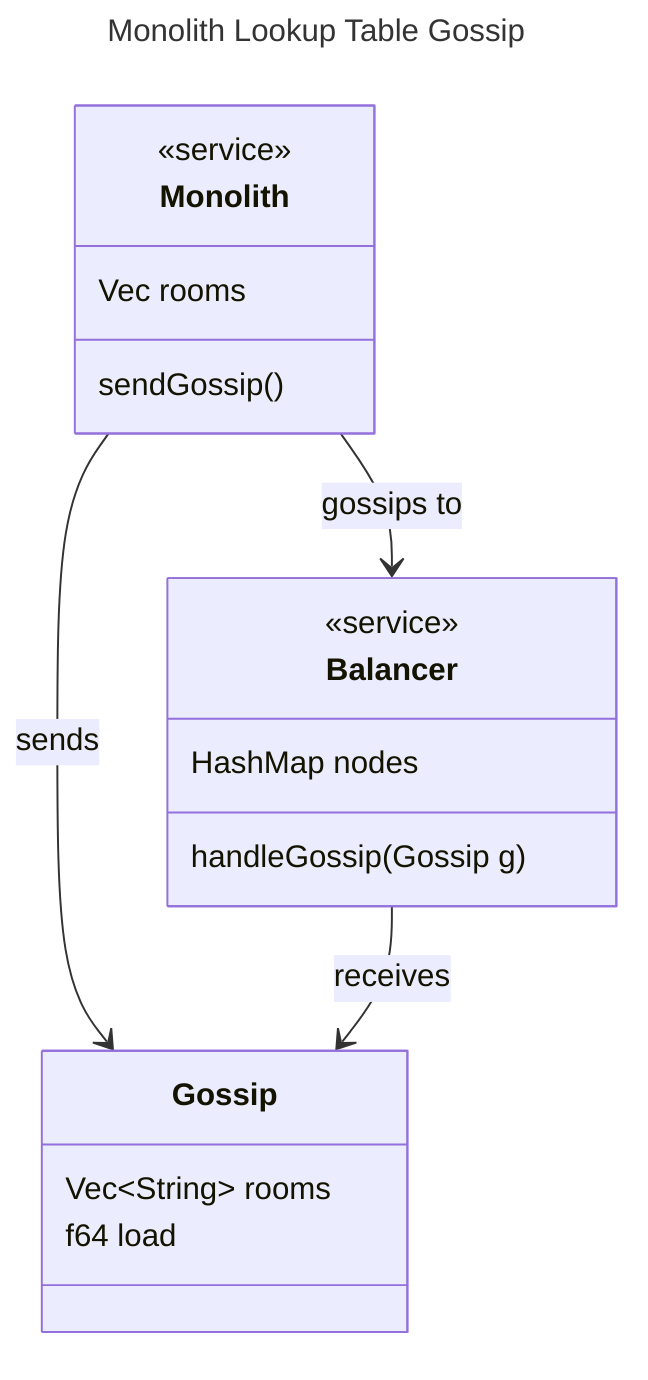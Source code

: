 ---
title: Monolith Lookup Table Gossip
---

classDiagram
    class Balancer {
        <<service>>
        HashMap nodes

        handleGossip(Gossip g)
    }

    class Monolith {
        <<service>>
        Vec<Room> rooms

        sendGossip()
    }

    class Gossip {
        Vec~String~ rooms
        f64 load
    }

    Monolith --> Gossip : sends
    Balancer --> Gossip : receives
    Monolith --> Balancer : gossips to